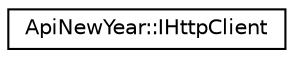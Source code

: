 digraph "Graphical Class Hierarchy"
{
  edge [fontname="Helvetica",fontsize="10",labelfontname="Helvetica",labelfontsize="10"];
  node [fontname="Helvetica",fontsize="10",shape=record];
  rankdir="LR";
  Node1 [label="ApiNewYear::IHttpClient",height=0.2,width=0.4,color="black", fillcolor="white", style="filled",URL="$class_api_new_year_1_1_i_http_client.html",tooltip="Base class representing the minimum information needed for each connecting client. "];
}
